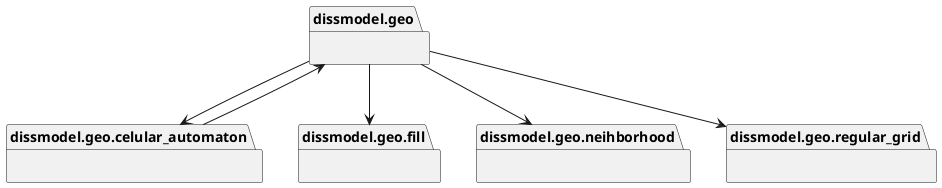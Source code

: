 @startuml packages_GeoClasses
set namespaceSeparator none
package "dissmodel.geo" as dissmodel.geo {
}
package "dissmodel.geo.celular_automaton" as dissmodel.geo.celular_automaton {
}
package "dissmodel.geo.fill" as dissmodel.geo.fill {
}
package "dissmodel.geo.neihborhood" as dissmodel.geo.neihborhood {
}
package "dissmodel.geo.regular_grid" as dissmodel.geo.regular_grid {
}
dissmodel.geo --> dissmodel.geo.celular_automaton
dissmodel.geo --> dissmodel.geo.fill
dissmodel.geo --> dissmodel.geo.neihborhood
dissmodel.geo --> dissmodel.geo.regular_grid
dissmodel.geo.celular_automaton --> dissmodel.geo
@enduml
